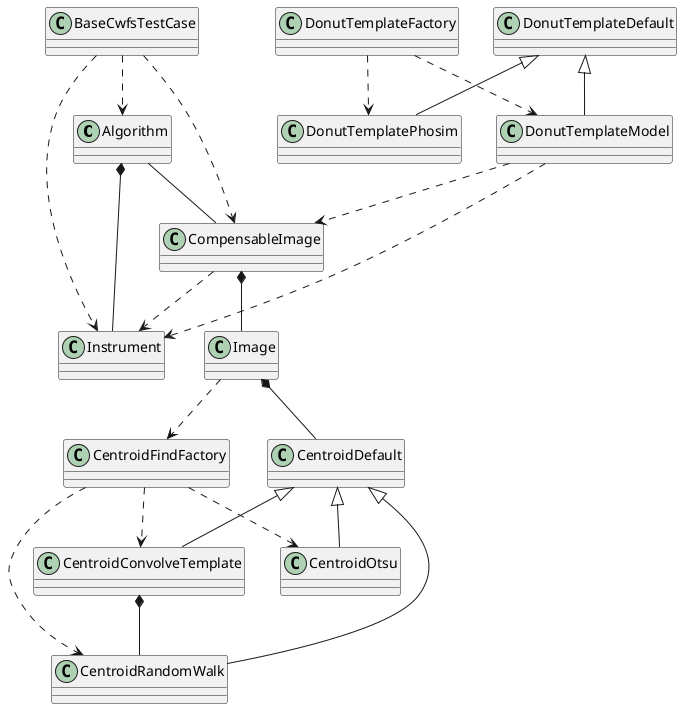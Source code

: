 @startuml
Algorithm *-- Instrument
CompensableImage *-- Image
Algorithm -- CompensableImage
CompensableImage ..> Instrument
CentroidDefault <|-- CentroidRandomWalk
CentroidDefault <|-- CentroidOtsu
CentroidDefault <|-- CentroidConvolveTemplate
CentroidFindFactory ..> CentroidRandomWalk
CentroidFindFactory ..> CentroidOtsu
CentroidFindFactory ..> CentroidConvolveTemplate
CentroidConvolveTemplate *-- CentroidRandomWalk
DonutTemplateDefault <|-- DonutTemplateModel
DonutTemplateDefault <|-- DonutTemplatePhosim
DonutTemplateFactory ..> DonutTemplateModel
DonutTemplateFactory ..> DonutTemplatePhosim
DonutTemplateModel ..> CompensableImage
DonutTemplateModel ..> Instrument
Image ..> CentroidFindFactory
Image *-- CentroidDefault
BaseCwfsTestCase ..> CompensableImage
BaseCwfsTestCase ..> Instrument
BaseCwfsTestCase ..> Algorithm
@enduml
